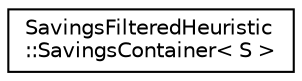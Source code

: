 digraph "Graphical Class Hierarchy"
{
 // LATEX_PDF_SIZE
  edge [fontname="Helvetica",fontsize="10",labelfontname="Helvetica",labelfontsize="10"];
  node [fontname="Helvetica",fontsize="10",shape=record];
  rankdir="LR";
  Node0 [label="SavingsFilteredHeuristic\l::SavingsContainer\< S \>",height=0.2,width=0.4,color="black", fillcolor="white", style="filled",URL="$classoperations__research_1_1SavingsFilteredHeuristic_1_1SavingsContainer.html",tooltip=" "];
}
